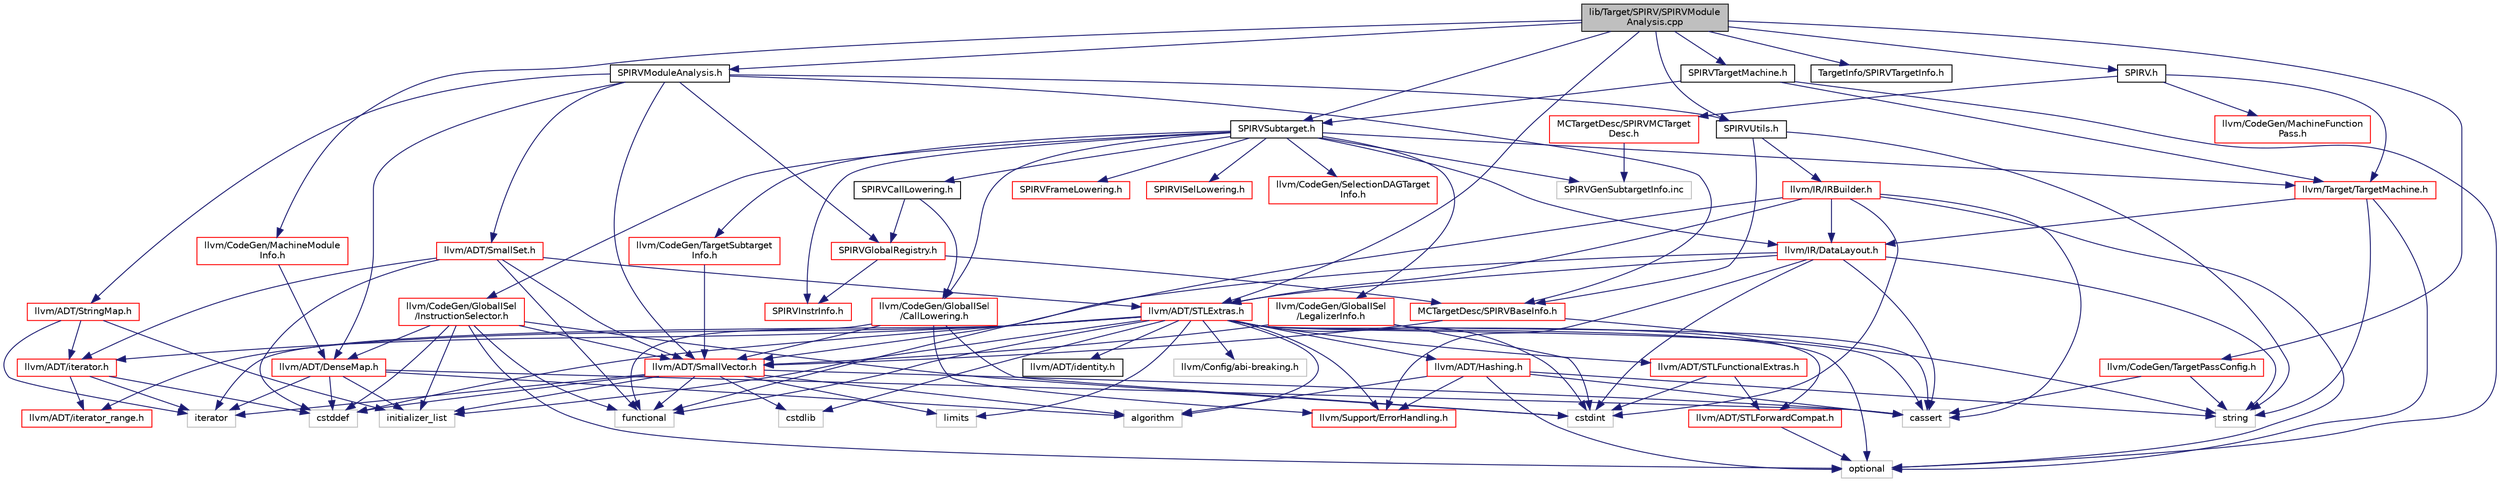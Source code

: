 digraph "lib/Target/SPIRV/SPIRVModuleAnalysis.cpp"
{
 // LATEX_PDF_SIZE
  bgcolor="transparent";
  edge [fontname="Helvetica",fontsize="10",labelfontname="Helvetica",labelfontsize="10"];
  node [fontname="Helvetica",fontsize="10",shape=record];
  Node1 [label="lib/Target/SPIRV/SPIRVModule\lAnalysis.cpp",height=0.2,width=0.4,color="black", fillcolor="grey75", style="filled", fontcolor="black",tooltip=" "];
  Node1 -> Node2 [color="midnightblue",fontsize="10",style="solid",fontname="Helvetica"];
  Node2 [label="SPIRVModuleAnalysis.h",height=0.2,width=0.4,color="black",URL="$SPIRVModuleAnalysis_8h.html",tooltip=" "];
  Node2 -> Node3 [color="midnightblue",fontsize="10",style="solid",fontname="Helvetica"];
  Node3 [label="MCTargetDesc/SPIRVBaseInfo.h",height=0.2,width=0.4,color="red",URL="$SPIRVBaseInfo_8h.html",tooltip=" "];
  Node3 -> Node4 [color="midnightblue",fontsize="10",style="solid",fontname="Helvetica"];
  Node4 [label="llvm/ADT/SmallVector.h",height=0.2,width=0.4,color="red",URL="$SmallVector_8h.html",tooltip=" "];
  Node4 -> Node11 [color="midnightblue",fontsize="10",style="solid",fontname="Helvetica"];
  Node11 [label="algorithm",height=0.2,width=0.4,color="grey75",tooltip=" "];
  Node4 -> Node12 [color="midnightblue",fontsize="10",style="solid",fontname="Helvetica"];
  Node12 [label="cassert",height=0.2,width=0.4,color="grey75",tooltip=" "];
  Node4 -> Node13 [color="midnightblue",fontsize="10",style="solid",fontname="Helvetica"];
  Node13 [label="cstddef",height=0.2,width=0.4,color="grey75",tooltip=" "];
  Node4 -> Node14 [color="midnightblue",fontsize="10",style="solid",fontname="Helvetica"];
  Node14 [label="cstdlib",height=0.2,width=0.4,color="grey75",tooltip=" "];
  Node4 -> Node16 [color="midnightblue",fontsize="10",style="solid",fontname="Helvetica"];
  Node16 [label="functional",height=0.2,width=0.4,color="grey75",tooltip=" "];
  Node4 -> Node17 [color="midnightblue",fontsize="10",style="solid",fontname="Helvetica"];
  Node17 [label="initializer_list",height=0.2,width=0.4,color="grey75",tooltip=" "];
  Node4 -> Node18 [color="midnightblue",fontsize="10",style="solid",fontname="Helvetica"];
  Node18 [label="iterator",height=0.2,width=0.4,color="grey75",tooltip=" "];
  Node4 -> Node19 [color="midnightblue",fontsize="10",style="solid",fontname="Helvetica"];
  Node19 [label="limits",height=0.2,width=0.4,color="grey75",tooltip=" "];
  Node3 -> Node31 [color="midnightblue",fontsize="10",style="solid",fontname="Helvetica"];
  Node31 [label="string",height=0.2,width=0.4,color="grey75",tooltip=" "];
  Node2 -> Node34 [color="midnightblue",fontsize="10",style="solid",fontname="Helvetica"];
  Node34 [label="SPIRVGlobalRegistry.h",height=0.2,width=0.4,color="red",URL="$SPIRVGlobalRegistry_8h.html",tooltip=" "];
  Node34 -> Node3 [color="midnightblue",fontsize="10",style="solid",fontname="Helvetica"];
  Node34 -> Node255 [color="midnightblue",fontsize="10",style="solid",fontname="Helvetica"];
  Node255 [label="SPIRVInstrInfo.h",height=0.2,width=0.4,color="red",URL="$SPIRVInstrInfo_8h.html",tooltip=" "];
  Node2 -> Node267 [color="midnightblue",fontsize="10",style="solid",fontname="Helvetica"];
  Node267 [label="SPIRVUtils.h",height=0.2,width=0.4,color="black",URL="$SPIRVUtils_8h.html",tooltip=" "];
  Node267 -> Node3 [color="midnightblue",fontsize="10",style="solid",fontname="Helvetica"];
  Node267 -> Node268 [color="midnightblue",fontsize="10",style="solid",fontname="Helvetica"];
  Node268 [label="llvm/IR/IRBuilder.h",height=0.2,width=0.4,color="red",URL="$IRBuilder_8h.html",tooltip=" "];
  Node268 -> Node66 [color="midnightblue",fontsize="10",style="solid",fontname="Helvetica"];
  Node66 [label="llvm/ADT/STLExtras.h",height=0.2,width=0.4,color="red",URL="$STLExtras_8h.html",tooltip=" "];
  Node66 -> Node63 [color="midnightblue",fontsize="10",style="solid",fontname="Helvetica"];
  Node63 [label="llvm/ADT/Hashing.h",height=0.2,width=0.4,color="red",URL="$Hashing_8h.html",tooltip=" "];
  Node63 -> Node53 [color="midnightblue",fontsize="10",style="solid",fontname="Helvetica"];
  Node53 [label="llvm/Support/ErrorHandling.h",height=0.2,width=0.4,color="red",URL="$Support_2ErrorHandling_8h.html",tooltip=" "];
  Node63 -> Node11 [color="midnightblue",fontsize="10",style="solid",fontname="Helvetica"];
  Node63 -> Node12 [color="midnightblue",fontsize="10",style="solid",fontname="Helvetica"];
  Node63 -> Node29 [color="midnightblue",fontsize="10",style="solid",fontname="Helvetica"];
  Node29 [label="optional",height=0.2,width=0.4,color="grey75",tooltip=" "];
  Node63 -> Node31 [color="midnightblue",fontsize="10",style="solid",fontname="Helvetica"];
  Node66 -> Node28 [color="midnightblue",fontsize="10",style="solid",fontname="Helvetica"];
  Node28 [label="llvm/ADT/STLForwardCompat.h",height=0.2,width=0.4,color="red",URL="$STLForwardCompat_8h.html",tooltip=" "];
  Node28 -> Node29 [color="midnightblue",fontsize="10",style="solid",fontname="Helvetica"];
  Node66 -> Node27 [color="midnightblue",fontsize="10",style="solid",fontname="Helvetica"];
  Node27 [label="llvm/ADT/STLFunctionalExtras.h",height=0.2,width=0.4,color="red",URL="$STLFunctionalExtras_8h.html",tooltip=" "];
  Node27 -> Node28 [color="midnightblue",fontsize="10",style="solid",fontname="Helvetica"];
  Node27 -> Node24 [color="midnightblue",fontsize="10",style="solid",fontname="Helvetica"];
  Node24 [label="cstdint",height=0.2,width=0.4,color="grey75",tooltip=" "];
  Node66 -> Node67 [color="midnightblue",fontsize="10",style="solid",fontname="Helvetica"];
  Node67 [label="llvm/ADT/identity.h",height=0.2,width=0.4,color="black",URL="$identity_8h.html",tooltip=" "];
  Node66 -> Node68 [color="midnightblue",fontsize="10",style="solid",fontname="Helvetica"];
  Node68 [label="llvm/ADT/iterator.h",height=0.2,width=0.4,color="red",URL="$iterator_8h.html",tooltip=" "];
  Node68 -> Node30 [color="midnightblue",fontsize="10",style="solid",fontname="Helvetica"];
  Node30 [label="llvm/ADT/iterator_range.h",height=0.2,width=0.4,color="red",URL="$iterator__range_8h.html",tooltip=" "];
  Node68 -> Node13 [color="midnightblue",fontsize="10",style="solid",fontname="Helvetica"];
  Node68 -> Node18 [color="midnightblue",fontsize="10",style="solid",fontname="Helvetica"];
  Node66 -> Node30 [color="midnightblue",fontsize="10",style="solid",fontname="Helvetica"];
  Node66 -> Node47 [color="midnightblue",fontsize="10",style="solid",fontname="Helvetica"];
  Node47 [label="llvm/Config/abi-breaking.h",height=0.2,width=0.4,color="grey75",tooltip=" "];
  Node66 -> Node53 [color="midnightblue",fontsize="10",style="solid",fontname="Helvetica"];
  Node66 -> Node11 [color="midnightblue",fontsize="10",style="solid",fontname="Helvetica"];
  Node66 -> Node12 [color="midnightblue",fontsize="10",style="solid",fontname="Helvetica"];
  Node66 -> Node13 [color="midnightblue",fontsize="10",style="solid",fontname="Helvetica"];
  Node66 -> Node24 [color="midnightblue",fontsize="10",style="solid",fontname="Helvetica"];
  Node66 -> Node14 [color="midnightblue",fontsize="10",style="solid",fontname="Helvetica"];
  Node66 -> Node16 [color="midnightblue",fontsize="10",style="solid",fontname="Helvetica"];
  Node66 -> Node17 [color="midnightblue",fontsize="10",style="solid",fontname="Helvetica"];
  Node66 -> Node18 [color="midnightblue",fontsize="10",style="solid",fontname="Helvetica"];
  Node66 -> Node19 [color="midnightblue",fontsize="10",style="solid",fontname="Helvetica"];
  Node66 -> Node29 [color="midnightblue",fontsize="10",style="solid",fontname="Helvetica"];
  Node268 -> Node219 [color="midnightblue",fontsize="10",style="solid",fontname="Helvetica"];
  Node219 [label="llvm/IR/DataLayout.h",height=0.2,width=0.4,color="red",URL="$DataLayout_8h.html",tooltip=" "];
  Node219 -> Node66 [color="midnightblue",fontsize="10",style="solid",fontname="Helvetica"];
  Node219 -> Node4 [color="midnightblue",fontsize="10",style="solid",fontname="Helvetica"];
  Node219 -> Node53 [color="midnightblue",fontsize="10",style="solid",fontname="Helvetica"];
  Node219 -> Node12 [color="midnightblue",fontsize="10",style="solid",fontname="Helvetica"];
  Node219 -> Node24 [color="midnightblue",fontsize="10",style="solid",fontname="Helvetica"];
  Node219 -> Node31 [color="midnightblue",fontsize="10",style="solid",fontname="Helvetica"];
  Node268 -> Node12 [color="midnightblue",fontsize="10",style="solid",fontname="Helvetica"];
  Node268 -> Node24 [color="midnightblue",fontsize="10",style="solid",fontname="Helvetica"];
  Node268 -> Node16 [color="midnightblue",fontsize="10",style="solid",fontname="Helvetica"];
  Node268 -> Node29 [color="midnightblue",fontsize="10",style="solid",fontname="Helvetica"];
  Node267 -> Node31 [color="midnightblue",fontsize="10",style="solid",fontname="Helvetica"];
  Node2 -> Node45 [color="midnightblue",fontsize="10",style="solid",fontname="Helvetica"];
  Node45 [label="llvm/ADT/DenseMap.h",height=0.2,width=0.4,color="red",URL="$DenseMap_8h.html",tooltip=" "];
  Node45 -> Node11 [color="midnightblue",fontsize="10",style="solid",fontname="Helvetica"];
  Node45 -> Node12 [color="midnightblue",fontsize="10",style="solid",fontname="Helvetica"];
  Node45 -> Node13 [color="midnightblue",fontsize="10",style="solid",fontname="Helvetica"];
  Node45 -> Node17 [color="midnightblue",fontsize="10",style="solid",fontname="Helvetica"];
  Node45 -> Node18 [color="midnightblue",fontsize="10",style="solid",fontname="Helvetica"];
  Node2 -> Node87 [color="midnightblue",fontsize="10",style="solid",fontname="Helvetica"];
  Node87 [label="llvm/ADT/SmallSet.h",height=0.2,width=0.4,color="red",URL="$SmallSet_8h.html",tooltip=" "];
  Node87 -> Node4 [color="midnightblue",fontsize="10",style="solid",fontname="Helvetica"];
  Node87 -> Node66 [color="midnightblue",fontsize="10",style="solid",fontname="Helvetica"];
  Node87 -> Node68 [color="midnightblue",fontsize="10",style="solid",fontname="Helvetica"];
  Node87 -> Node13 [color="midnightblue",fontsize="10",style="solid",fontname="Helvetica"];
  Node87 -> Node16 [color="midnightblue",fontsize="10",style="solid",fontname="Helvetica"];
  Node2 -> Node4 [color="midnightblue",fontsize="10",style="solid",fontname="Helvetica"];
  Node2 -> Node94 [color="midnightblue",fontsize="10",style="solid",fontname="Helvetica"];
  Node94 [label="llvm/ADT/StringMap.h",height=0.2,width=0.4,color="red",URL="$ADT_2StringMap_8h.html",tooltip=" "];
  Node94 -> Node68 [color="midnightblue",fontsize="10",style="solid",fontname="Helvetica"];
  Node94 -> Node17 [color="midnightblue",fontsize="10",style="solid",fontname="Helvetica"];
  Node94 -> Node18 [color="midnightblue",fontsize="10",style="solid",fontname="Helvetica"];
  Node1 -> Node278 [color="midnightblue",fontsize="10",style="solid",fontname="Helvetica"];
  Node278 [label="SPIRV.h",height=0.2,width=0.4,color="black",URL="$SPIRV_8h.html",tooltip=" "];
  Node278 -> Node36 [color="midnightblue",fontsize="10",style="solid",fontname="Helvetica"];
  Node36 [label="MCTargetDesc/SPIRVMCTarget\lDesc.h",height=0.2,width=0.4,color="red",URL="$SPIRVMCTargetDesc_8h.html",tooltip=" "];
  Node36 -> Node44 [color="midnightblue",fontsize="10",style="solid",fontname="Helvetica"];
  Node44 [label="SPIRVGenSubtargetInfo.inc",height=0.2,width=0.4,color="grey75",tooltip=" "];
  Node278 -> Node264 [color="midnightblue",fontsize="10",style="solid",fontname="Helvetica"];
  Node264 [label="llvm/CodeGen/MachineFunction\lPass.h",height=0.2,width=0.4,color="red",URL="$MachineFunctionPass_8h.html",tooltip=" "];
  Node278 -> Node279 [color="midnightblue",fontsize="10",style="solid",fontname="Helvetica"];
  Node279 [label="llvm/Target/TargetMachine.h",height=0.2,width=0.4,color="red",URL="$Target_2TargetMachine_8h.html",tooltip=" "];
  Node279 -> Node219 [color="midnightblue",fontsize="10",style="solid",fontname="Helvetica"];
  Node279 -> Node29 [color="midnightblue",fontsize="10",style="solid",fontname="Helvetica"];
  Node279 -> Node31 [color="midnightblue",fontsize="10",style="solid",fontname="Helvetica"];
  Node1 -> Node283 [color="midnightblue",fontsize="10",style="solid",fontname="Helvetica"];
  Node283 [label="SPIRVSubtarget.h",height=0.2,width=0.4,color="black",URL="$SPIRVSubtarget_8h.html",tooltip=" "];
  Node283 -> Node284 [color="midnightblue",fontsize="10",style="solid",fontname="Helvetica"];
  Node284 [label="SPIRVCallLowering.h",height=0.2,width=0.4,color="black",URL="$SPIRVCallLowering_8h.html",tooltip=" "];
  Node284 -> Node34 [color="midnightblue",fontsize="10",style="solid",fontname="Helvetica"];
  Node284 -> Node285 [color="midnightblue",fontsize="10",style="solid",fontname="Helvetica"];
  Node285 [label="llvm/CodeGen/GlobalISel\l/CallLowering.h",height=0.2,width=0.4,color="red",URL="$CallLowering_8h.html",tooltip=" "];
  Node285 -> Node4 [color="midnightblue",fontsize="10",style="solid",fontname="Helvetica"];
  Node285 -> Node53 [color="midnightblue",fontsize="10",style="solid",fontname="Helvetica"];
  Node285 -> Node24 [color="midnightblue",fontsize="10",style="solid",fontname="Helvetica"];
  Node285 -> Node16 [color="midnightblue",fontsize="10",style="solid",fontname="Helvetica"];
  Node283 -> Node289 [color="midnightblue",fontsize="10",style="solid",fontname="Helvetica"];
  Node289 [label="SPIRVFrameLowering.h",height=0.2,width=0.4,color="red",URL="$SPIRVFrameLowering_8h.html",tooltip=" "];
  Node283 -> Node291 [color="midnightblue",fontsize="10",style="solid",fontname="Helvetica"];
  Node291 [label="SPIRVISelLowering.h",height=0.2,width=0.4,color="red",URL="$SPIRVISelLowering_8h.html",tooltip=" "];
  Node283 -> Node255 [color="midnightblue",fontsize="10",style="solid",fontname="Helvetica"];
  Node283 -> Node285 [color="midnightblue",fontsize="10",style="solid",fontname="Helvetica"];
  Node283 -> Node309 [color="midnightblue",fontsize="10",style="solid",fontname="Helvetica"];
  Node309 [label="llvm/CodeGen/GlobalISel\l/InstructionSelector.h",height=0.2,width=0.4,color="red",URL="$InstructionSelector_8h.html",tooltip=" "];
  Node309 -> Node45 [color="midnightblue",fontsize="10",style="solid",fontname="Helvetica"];
  Node309 -> Node4 [color="midnightblue",fontsize="10",style="solid",fontname="Helvetica"];
  Node309 -> Node13 [color="midnightblue",fontsize="10",style="solid",fontname="Helvetica"];
  Node309 -> Node24 [color="midnightblue",fontsize="10",style="solid",fontname="Helvetica"];
  Node309 -> Node16 [color="midnightblue",fontsize="10",style="solid",fontname="Helvetica"];
  Node309 -> Node17 [color="midnightblue",fontsize="10",style="solid",fontname="Helvetica"];
  Node309 -> Node29 [color="midnightblue",fontsize="10",style="solid",fontname="Helvetica"];
  Node283 -> Node310 [color="midnightblue",fontsize="10",style="solid",fontname="Helvetica"];
  Node310 [label="llvm/CodeGen/GlobalISel\l/LegalizerInfo.h",height=0.2,width=0.4,color="red",URL="$LegalizerInfo_8h.html",tooltip=" "];
  Node310 -> Node4 [color="midnightblue",fontsize="10",style="solid",fontname="Helvetica"];
  Node310 -> Node12 [color="midnightblue",fontsize="10",style="solid",fontname="Helvetica"];
  Node310 -> Node24 [color="midnightblue",fontsize="10",style="solid",fontname="Helvetica"];
  Node283 -> Node313 [color="midnightblue",fontsize="10",style="solid",fontname="Helvetica"];
  Node313 [label="llvm/CodeGen/SelectionDAGTarget\lInfo.h",height=0.2,width=0.4,color="red",URL="$SelectionDAGTargetInfo_8h.html",tooltip=" "];
  Node283 -> Node194 [color="midnightblue",fontsize="10",style="solid",fontname="Helvetica"];
  Node194 [label="llvm/CodeGen/TargetSubtarget\lInfo.h",height=0.2,width=0.4,color="red",URL="$TargetSubtargetInfo_8h.html",tooltip=" "];
  Node194 -> Node4 [color="midnightblue",fontsize="10",style="solid",fontname="Helvetica"];
  Node283 -> Node219 [color="midnightblue",fontsize="10",style="solid",fontname="Helvetica"];
  Node283 -> Node279 [color="midnightblue",fontsize="10",style="solid",fontname="Helvetica"];
  Node283 -> Node44 [color="midnightblue",fontsize="10",style="solid",fontname="Helvetica"];
  Node1 -> Node314 [color="midnightblue",fontsize="10",style="solid",fontname="Helvetica"];
  Node314 [label="SPIRVTargetMachine.h",height=0.2,width=0.4,color="black",URL="$SPIRVTargetMachine_8h.html",tooltip=" "];
  Node314 -> Node283 [color="midnightblue",fontsize="10",style="solid",fontname="Helvetica"];
  Node314 -> Node279 [color="midnightblue",fontsize="10",style="solid",fontname="Helvetica"];
  Node314 -> Node29 [color="midnightblue",fontsize="10",style="solid",fontname="Helvetica"];
  Node1 -> Node267 [color="midnightblue",fontsize="10",style="solid",fontname="Helvetica"];
  Node1 -> Node315 [color="midnightblue",fontsize="10",style="solid",fontname="Helvetica"];
  Node315 [label="TargetInfo/SPIRVTargetInfo.h",height=0.2,width=0.4,color="black",URL="$SPIRVTargetInfo_8h.html",tooltip=" "];
  Node1 -> Node66 [color="midnightblue",fontsize="10",style="solid",fontname="Helvetica"];
  Node1 -> Node224 [color="midnightblue",fontsize="10",style="solid",fontname="Helvetica"];
  Node224 [label="llvm/CodeGen/MachineModule\lInfo.h",height=0.2,width=0.4,color="red",URL="$MachineModuleInfo_8h.html",tooltip=" "];
  Node224 -> Node45 [color="midnightblue",fontsize="10",style="solid",fontname="Helvetica"];
  Node1 -> Node316 [color="midnightblue",fontsize="10",style="solid",fontname="Helvetica"];
  Node316 [label="llvm/CodeGen/TargetPassConfig.h",height=0.2,width=0.4,color="red",URL="$TargetPassConfig_8h.html",tooltip=" "];
  Node316 -> Node12 [color="midnightblue",fontsize="10",style="solid",fontname="Helvetica"];
  Node316 -> Node31 [color="midnightblue",fontsize="10",style="solid",fontname="Helvetica"];
}
